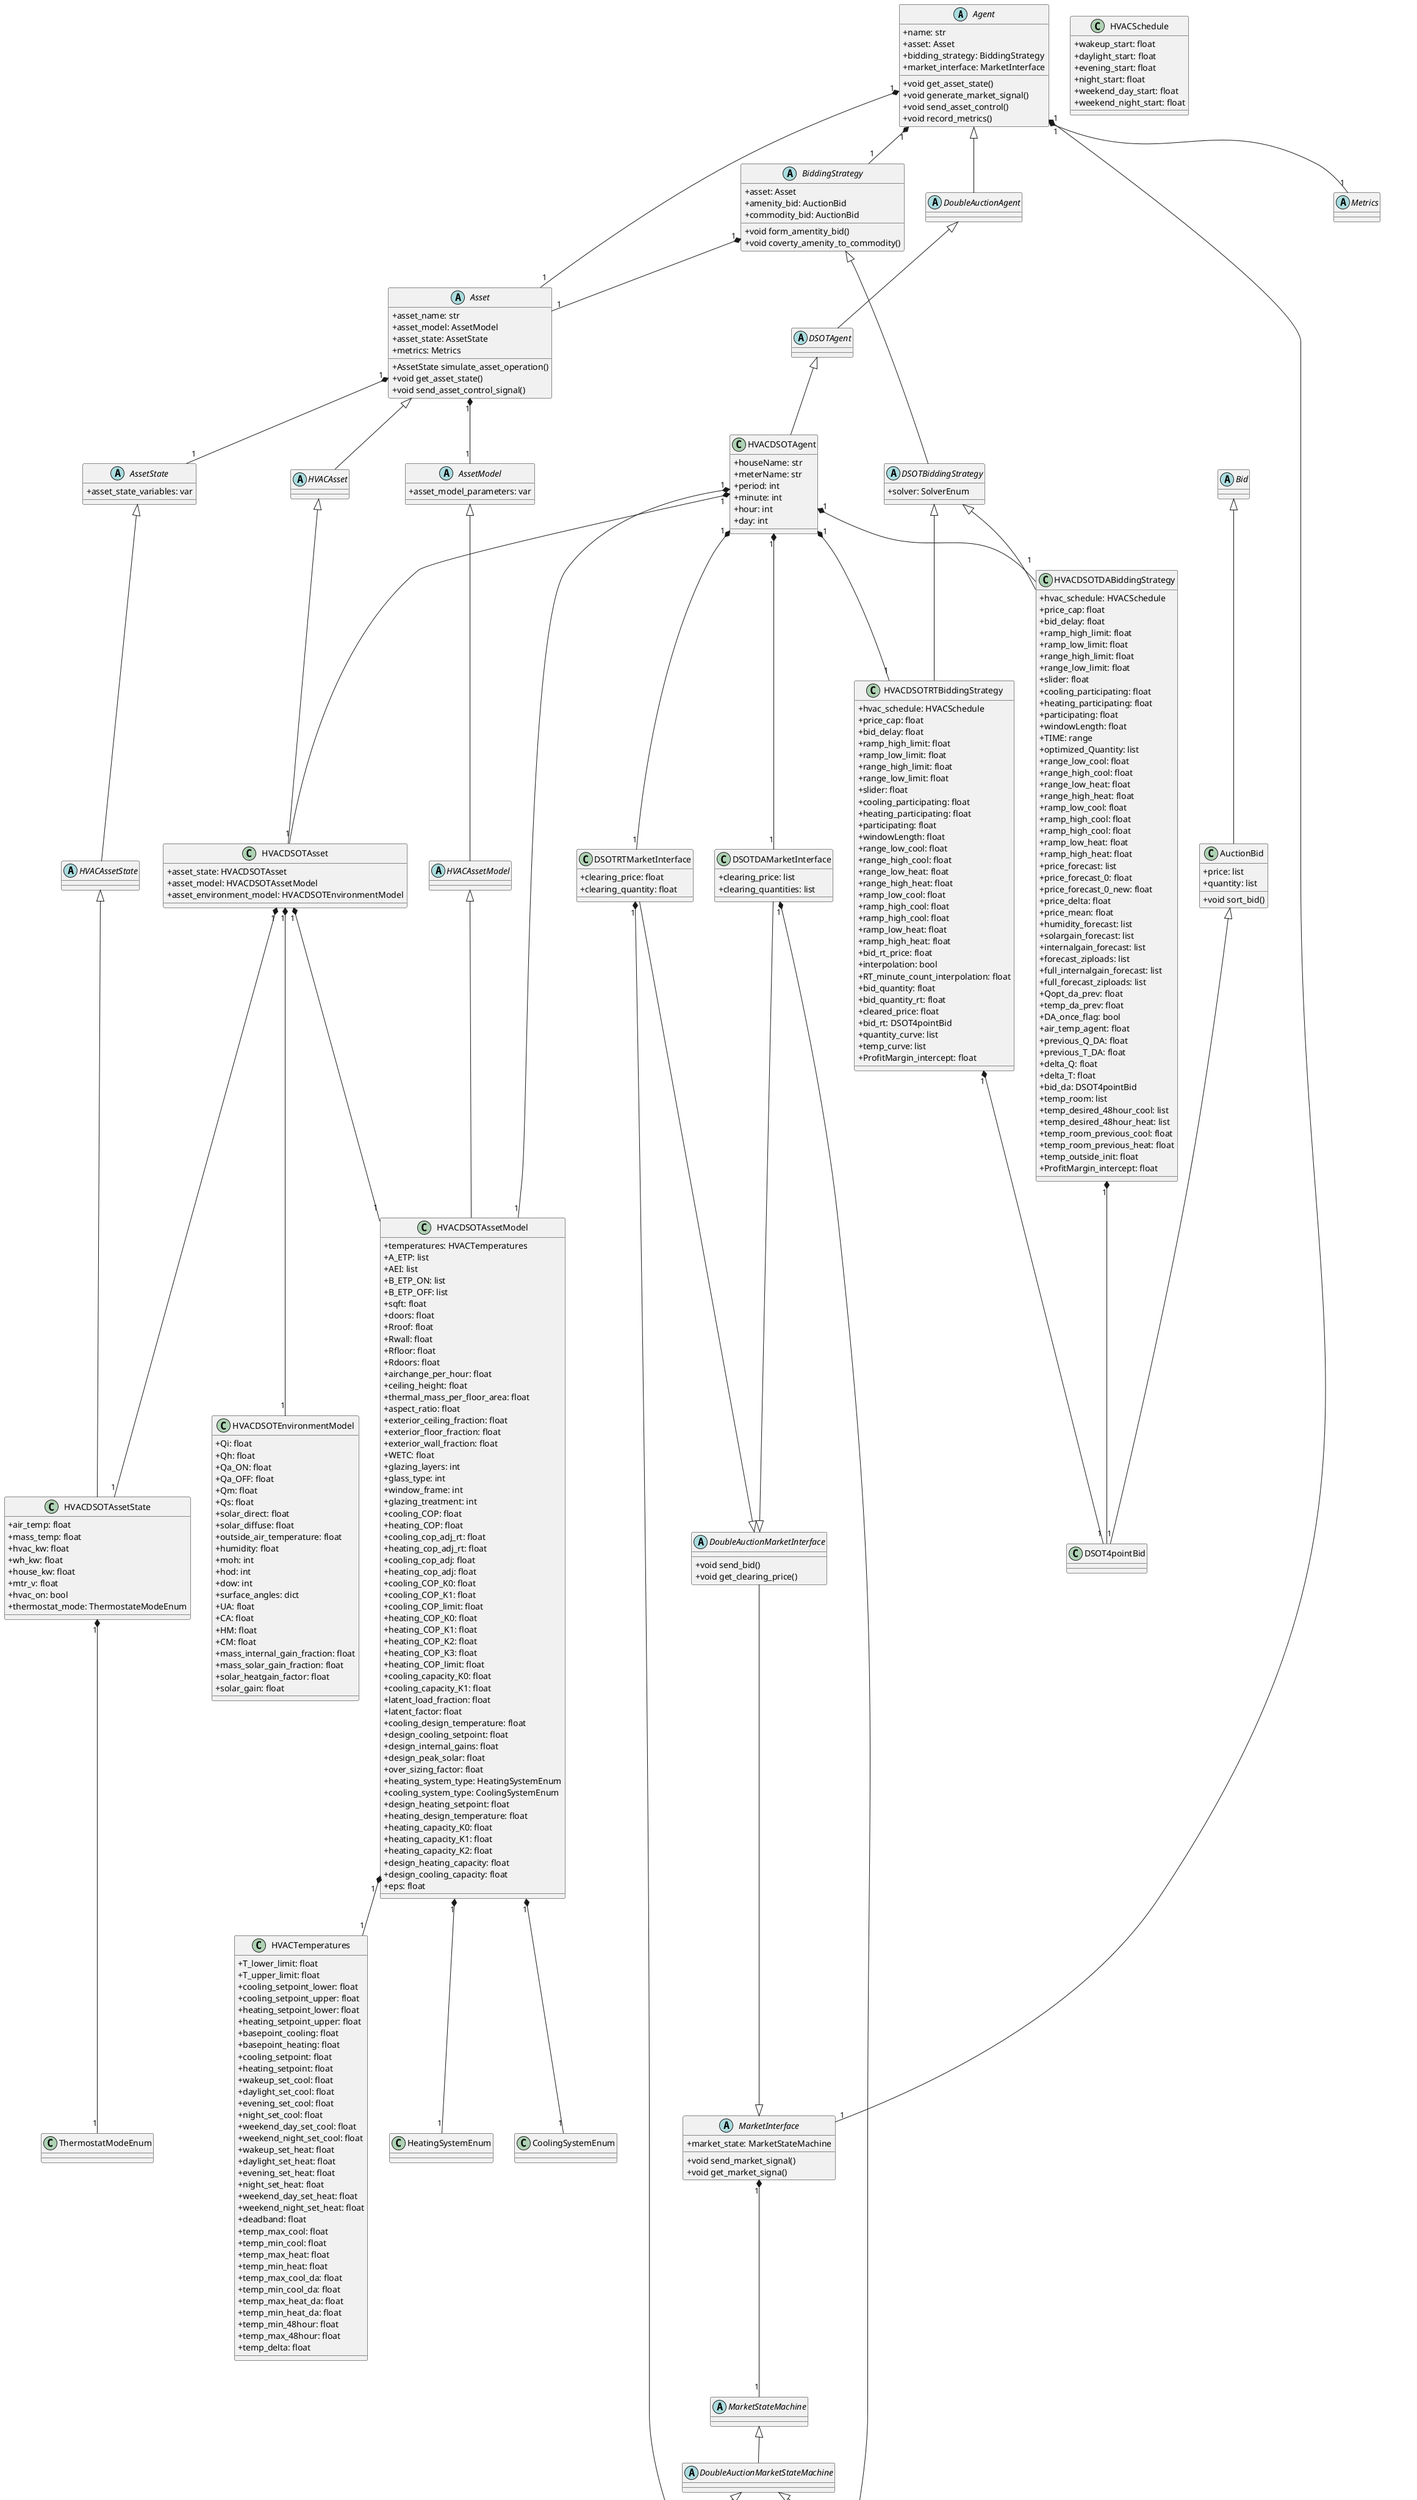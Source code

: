@startuml 
skinparam classAttributeIconSize 0
abstract Agent {
    + name: str
    + asset: Asset 
    + bidding_strategy: BiddingStrategy 
    + market_interface: MarketInterface 

    + void get_asset_state()
    + void generate_market_signal()
    + void send_asset_control()
    + void record_metrics()
}
abstract Asset { 
    + asset_name: str 
    + asset_model: AssetModel 
    + asset_state: AssetState 
    + metrics: Metrics 

    + AssetState simulate_asset_operation()
    + void get_asset_state()
    + void send_asset_control_signal() 
} 
abstract AssetState { 
    + asset_state_variables: var 
} 
abstract AssetModel { 
    + asset_model_parameters: var 
} 
abstract BiddingStrategy {
    + asset: Asset 
    + amenity_bid: AuctionBid
    + commodity_bid: AuctionBid 

    + void form_amentity_bid()
    + void coverty_amenity_to_commodity()
}
abstract Bid {   
}
abstract MarketInterface {
    + market_state: MarketStateMachine 

    + void send_market_signal()
    + void get_market_signa()

}
abstract MarketStateMachine {
}
abstract Metrics {
}




abstract DoubleAuctionAgent {
}
abstract HVACAsset {
}
abstract HVACAssetState {
}
abstract HVACAssetModel {
}
abstract DoubleAuctionMarketInterface {
    + void send_bid()
    + void get_clearing_price()
}
class AuctionBid {
    + price: list 
    + quantity: list 

    + void sort_bid()
}
abstract DoubleAuctionMarketStateMachine {
}
abstract DSOTAgent {
}
abstract DSOTBiddingStrategy{
    + solver: SolverEnum
}


class HVACDSOTAgent {
    + houseName: str
    + meterName: str 
    + period: int 
    + minute: int
    + hour: int
    + day: int
}
class DSOTRTMarketStateMachine {
}
class DSOTDAMarketStateMachine {
}
class DSOTRTMarketInterface {
    + clearing_price: float  
    + clearing_quantity: float 
}
class DSOTDAMarketInterface {
    + clearing_price: list 
    + clearing_quantities: list 
}
class DSOT4pointBid {
}
class HVACDSOTAsset {  
    + asset_state: HVACDSOTAsset
    + asset_model: HVACDSOTAssetModel
    + asset_environment_model: HVACDSOTEnvironmentModel
}
class ThermostatModeEnum{
}
class HeatingSystemEnum{
}
class CoolingSystemEnum{
}
class HVACDSOTAssetState {
    + air_temp: float
    + mass_temp: float
    + hvac_kw: float
    + wh_kw: float
    + house_kw: float
    + mtr_v: float
    + hvac_on: bool
    + thermostat_mode: ThermostateModeEnum
}
class HVACDSOTEnvironmentModel{
    + Qi: float
    + Qh: float
    + Qa_ON: float
    + Qa_OFF: float
    + Qm: float
    + Qs: float
    + solar_direct: float
    + solar_diffuse: float
    + outside_air_temperature: float
    + humidity: float
    + moh: int
    + hod: int
    + dow: int
    + surface_angles: dict
    + UA: float
    + CA: float
    + HM: float
    + CM: float
    + mass_internal_gain_fraction: float
    + mass_solar_gain_fraction: float
    + solar_heatgain_factor: float
    + solar_gain: float
}
class HVACDSOTAssetModel {
    + temperatures: HVACTemperatures
    + A_ETP: list
    + AEI: list
    + B_ETP_ON: list
    + B_ETP_OFF: list
    + sqft: float
    + doors: float
    + Rroof: float
    + Rwall: float
    + Rfloor: float
    + Rdoors: float
    + airchange_per_hour: float
    + ceiling_height: float
    + thermal_mass_per_floor_area: float
    + aspect_ratio: float
    + exterior_ceiling_fraction: float
    + exterior_floor_fraction: float
    + exterior_wall_fraction: float
    + WETC: float
    + glazing_layers: int
    + glass_type: int
    + window_frame: int
    + glazing_treatment: int
    + cooling_COP: float
    + heating_COP: float
    + cooling_cop_adj_rt: float
    + heating_cop_adj_rt: float
    + cooling_cop_adj: float
    + heating_cop_adj: float
    + cooling_COP_K0: float
    + cooling_COP_K1: float
    + cooling_COP_limit: float
    + heating_COP_K0: float
    + heating_COP_K1: float
    + heating_COP_K2: float
    + heating_COP_K3: float
    + heating_COP_limit: float
    + cooling_capacity_K0: float
    + cooling_capacity_K1: float
    + latent_load_fraction: float
    + latent_factor: float
    + cooling_design_temperature: float
    + design_cooling_setpoint: float
    + design_internal_gains: float
    + design_peak_solar: float
    + over_sizing_factor: float
    + heating_system_type: HeatingSystemEnum
    + cooling_system_type: CoolingSystemEnum
    + design_heating_setpoint: float
    + heating_design_temperature: float
    + heating_capacity_K0: float
    + heating_capacity_K1: float
    + heating_capacity_K2: float
    + design_heating_capacity: float
    + design_cooling_capacity: float
    + eps: float

}
class HVACDSOTRTBiddingStrategy {
    + hvac_schedule: HVACSchedule
    + price_cap: float 
    + bid_delay: float
    + ramp_high_limit: float
    + ramp_low_limit: float
    + range_high_limit: float
    + range_low_limit: float
    + slider: float
    + cooling_participating: float
    + heating_participating: float
    + participating: float
    + windowLength: float
    + range_low_cool: float
    + range_high_cool: float
    + range_low_heat: float
    + range_high_heat: float
    + ramp_low_cool: float
    + ramp_high_cool: float
    + ramp_high_cool: float
    + ramp_low_heat: float
    + ramp_high_heat: float
    + bid_rt_price: float
    + interpolation: bool
    + RT_minute_count_interpolation: float
    + bid_quantity: float
    + bid_quantity_rt: float
    + cleared_price: float
    + bid_rt: DSOT4pointBid
    + quantity_curve: list
    + temp_curve: list
    + ProfitMargin_intercept: float
}
class HVACDSOTDABiddingStrategy {
    + hvac_schedule: HVACSchedule 
    + price_cap: float
    + bid_delay: float
    + ramp_high_limit: float
    + ramp_low_limit: float
    + range_high_limit: float
    + range_low_limit: float
    + slider: float
    + cooling_participating: float
    + heating_participating: float
    + participating: float
    + windowLength: float
    + TIME: range
    + optimized_Quantity: list
    + range_low_cool: float
    + range_high_cool: float
    + range_low_heat: float
    + range_high_heat: float
    + ramp_low_cool: float
    + ramp_high_cool: float
    + ramp_high_cool: float
    + ramp_low_heat: float
    + ramp_high_heat: float
    + price_forecast: list
    + price_forecast_0: float
    + price_forecast_0_new: float
    + price_delta: float
    + price_mean: float
    + humidity_forecast: list
    + solargain_forecast: list
    + internalgain_forecast: list
    + forecast_ziploads: list
    + full_internalgain_forecast: list
    + full_forecast_ziploads: list
    + Qopt_da_prev: float
    + temp_da_prev: float
    + DA_once_flag: bool
    + air_temp_agent: float
    + previous_Q_DA: float
    + previous_T_DA: float
    + delta_Q: float
    + delta_T: float
    + bid_da: DSOT4pointBid
    + temp_room: list
    + temp_desired_48hour_cool: list
    + temp_desired_48hour_heat: list
    + temp_room_previous_cool: float
    + temp_room_previous_heat: float
    + temp_outside_init: float
    + ProfitMargin_intercept: float
}
class HVACSchedule{
    + wakeup_start: float 
    + daylight_start: float 
    + evening_start: float 
    + night_start: float 
    + weekend_day_start: float 
    + weekend_night_start: float 
}
class HVACTemperatures{
    + T_lower_limit: float 
    + T_upper_limit: float 
    + cooling_setpoint_lower: float 
    + cooling_setpoint_upper: float 
    + heating_setpoint_lower: float
    + heating_setpoint_upper: float
    + basepoint_cooling: float
    + basepoint_heating: float
    + cooling_setpoint: float
    + heating_setpoint: float
    + wakeup_set_cool: float
    + daylight_set_cool: float
    + evening_set_cool: float
    + night_set_cool: float
    + weekend_day_set_cool: float
    + weekend_night_set_cool: float
    + wakeup_set_heat: float
    + daylight_set_heat: float
    + evening_set_heat: float
    + night_set_heat: float
    + weekend_day_set_heat: float
    + weekend_night_set_heat: float
    + deadband: float
    + temp_max_cool: float
    + temp_min_cool: float
    + temp_max_heat: float
    + temp_min_heat: float
    + temp_max_cool_da: float
    + temp_min_cool_da: float
    + temp_max_heat_da: float
    + temp_min_heat_da: float
    + temp_min_48hour: float
    + temp_max_48hour: float
    + temp_delta: float
}





Agent "1" *-- "1" Asset 
Agent "1" *-- "1" MarketInterface 
Agent "1" *-- "1" BiddingStrategy
Agent "1" *-- "1" Metrics
Asset "1" *-- "1" AssetState 
Asset "1" *-- "1" AssetModel 
BiddingStrategy "1" *-- "1" Asset 
MarketInterface "1" *-- "1" MarketStateMachine


HVACDSOTAsset "1" *-- "1" HVACDSOTAssetModel 
HVACDSOTAgent "1" *-- "1" HVACDSOTAssetModel 
HVACDSOTAgent "1" *-- "1" HVACDSOTRTBiddingStrategy
HVACDSOTAgent "1" *-- "1" HVACDSOTDABiddingStrategy
HVACDSOTAgent "1" *-- "1" DSOTRTMarketInterface
HVACDSOTAgent "1" *-- "1" DSOTDAMarketInterface
HVACDSOTAsset "1" *-- "1" HVACDSOTAssetState
HVACDSOTAgent "1" *-- "1" HVACDSOTAsset
DSOTRTMarketInterface "1" *-- "1" DSOTRTMarketStateMachine
DSOTDAMarketInterface "1" *-- "1" DSOTDAMarketStateMachine
HVACDSOTRTBiddingStrategy "1" *-- "1" DSOT4pointBid
HVACDSOTDABiddingStrategy "1" *-- "1" DSOT4pointBid
HVACDSOTAssetModel "1" *-- "1" HVACTemperatures
HVACDSOTAsset "1" *-- "1" HVACDSOTEnvironmentModel
HVACDSOTAssetState "1" *-- "1" ThermostatModeEnum
HVACDSOTAssetModel "1" *-- "1" HeatingSystemEnum
HVACDSOTAssetModel "1" *-- "1" CoolingSystemEnum

Agent  <|--  DoubleAuctionAgent
Bid  <|--  AuctionBid 
DoubleAuctionMarketInterface  --|>  MarketInterface
DSOTRTMarketInterface  --|>  DoubleAuctionMarketInterface
DSOTDAMarketInterface  --|>  DoubleAuctionMarketInterface
DoubleAuctionAgent  <|--  DSOTAgent
DSOTAgent  <|--  HVACDSOTAgent
Asset  <|--  HVACAsset
HVACAsset  <|--  HVACDSOTAsset
AssetModel  <|--  HVACAssetModel
HVACAssetModel  <|--  HVACDSOTAssetModel
AssetState  <|--  HVACAssetState
HVACAssetState  <|--  HVACDSOTAssetState
DSOTBiddingStrategy  <|--  HVACDSOTRTBiddingStrategy
DSOTBiddingStrategy  <|--  HVACDSOTDABiddingStrategy
BiddingStrategy <|-- DSOTBiddingStrategy
AuctionBid  <|--  DSOT4pointBid
MarketStateMachine  <|--  DoubleAuctionMarketStateMachine
DoubleAuctionMarketStateMachine  <|--  DSOTRTMarketStateMachine
DoubleAuctionMarketStateMachine  <|--  DSOTDAMarketStateMachine

@enduml